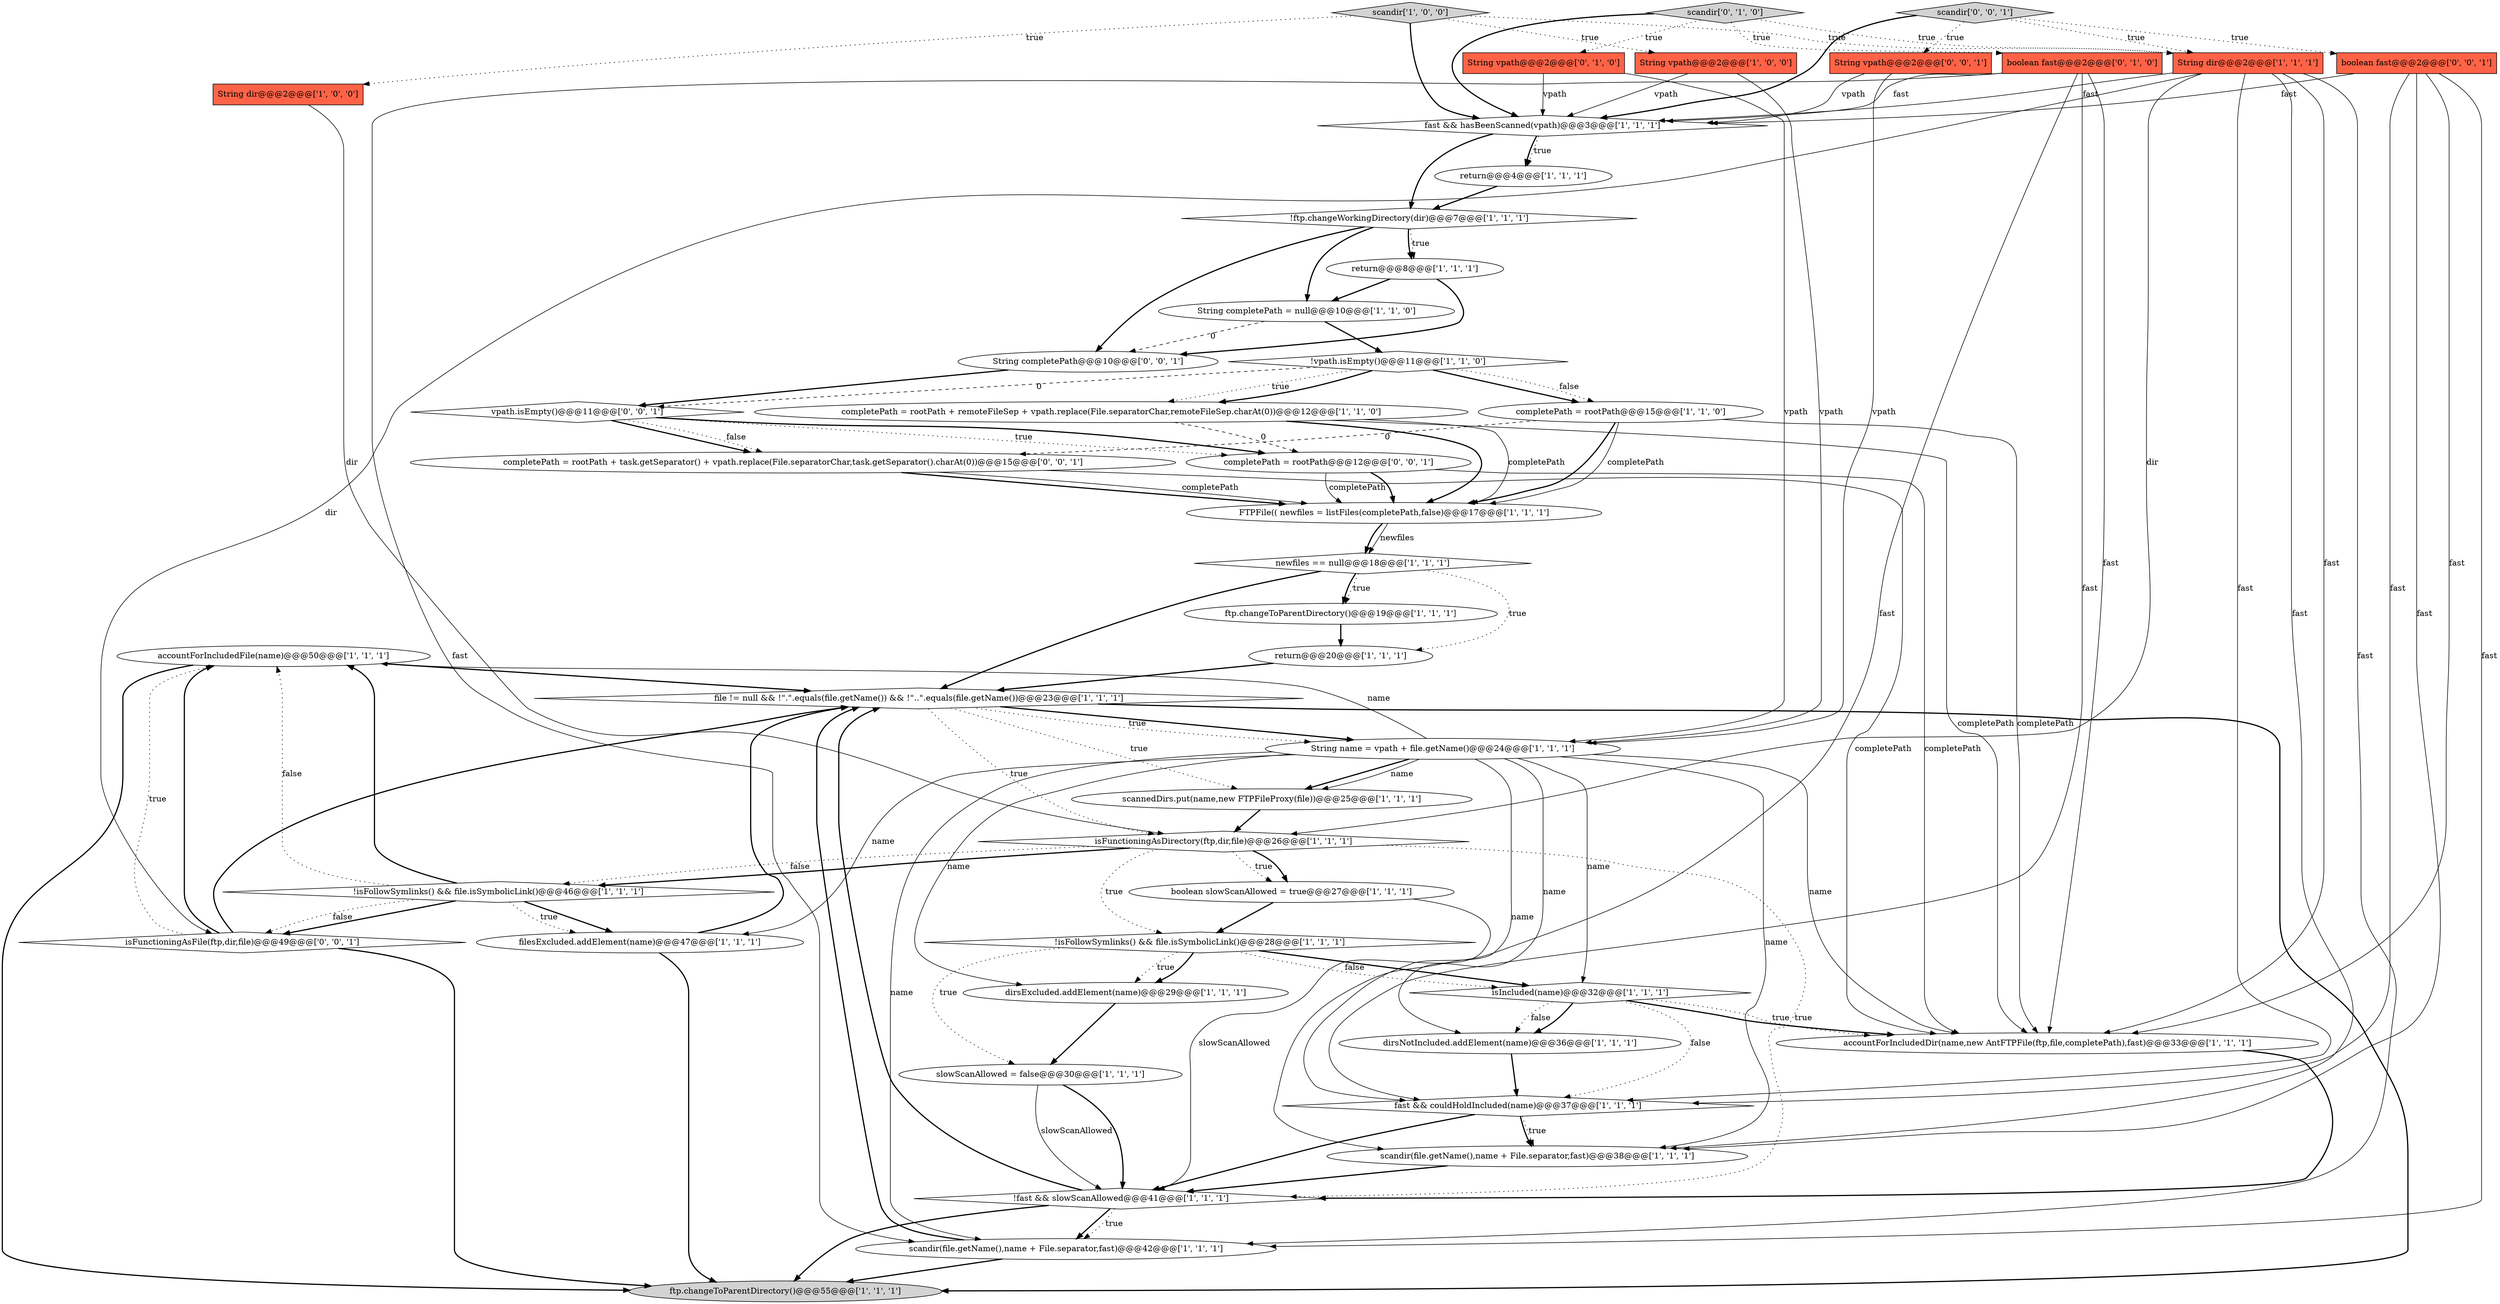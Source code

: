 digraph {
9 [style = filled, label = "accountForIncludedFile(name)@@@50@@@['1', '1', '1']", fillcolor = white, shape = ellipse image = "AAA0AAABBB1BBB"];
43 [style = filled, label = "scandir['0', '0', '1']", fillcolor = lightgray, shape = diamond image = "AAA0AAABBB3BBB"];
35 [style = filled, label = "String vpath@@@2@@@['0', '1', '0']", fillcolor = tomato, shape = box image = "AAA0AAABBB2BBB"];
23 [style = filled, label = "String dir@@@2@@@['1', '1', '1']", fillcolor = tomato, shape = box image = "AAA0AAABBB1BBB"];
29 [style = filled, label = "accountForIncludedDir(name,new AntFTPFile(ftp,file,completePath),fast)@@@33@@@['1', '1', '1']", fillcolor = white, shape = ellipse image = "AAA0AAABBB1BBB"];
34 [style = filled, label = "boolean slowScanAllowed = true@@@27@@@['1', '1', '1']", fillcolor = white, shape = ellipse image = "AAA0AAABBB1BBB"];
45 [style = filled, label = "isFunctioningAsFile(ftp,dir,file)@@@49@@@['0', '0', '1']", fillcolor = white, shape = diamond image = "AAA0AAABBB3BBB"];
44 [style = filled, label = "completePath = rootPath@@@12@@@['0', '0', '1']", fillcolor = white, shape = ellipse image = "AAA0AAABBB3BBB"];
10 [style = filled, label = "return@@@4@@@['1', '1', '1']", fillcolor = white, shape = ellipse image = "AAA0AAABBB1BBB"];
20 [style = filled, label = "scandir(file.getName(),name + File.separator,fast)@@@38@@@['1', '1', '1']", fillcolor = white, shape = ellipse image = "AAA0AAABBB1BBB"];
26 [style = filled, label = "file != null && !\".\".equals(file.getName()) && !\"..\".equals(file.getName())@@@23@@@['1', '1', '1']", fillcolor = white, shape = diamond image = "AAA0AAABBB1BBB"];
6 [style = filled, label = "scandir(file.getName(),name + File.separator,fast)@@@42@@@['1', '1', '1']", fillcolor = white, shape = ellipse image = "AAA0AAABBB1BBB"];
21 [style = filled, label = "isFunctioningAsDirectory(ftp,dir,file)@@@26@@@['1', '1', '1']", fillcolor = white, shape = diamond image = "AAA0AAABBB1BBB"];
14 [style = filled, label = "!isFollowSymlinks() && file.isSymbolicLink()@@@28@@@['1', '1', '1']", fillcolor = white, shape = diamond image = "AAA0AAABBB1BBB"];
5 [style = filled, label = "return@@@8@@@['1', '1', '1']", fillcolor = white, shape = ellipse image = "AAA0AAABBB1BBB"];
28 [style = filled, label = "isIncluded(name)@@@32@@@['1', '1', '1']", fillcolor = white, shape = diamond image = "AAA0AAABBB1BBB"];
33 [style = filled, label = "dirsExcluded.addElement(name)@@@29@@@['1', '1', '1']", fillcolor = white, shape = ellipse image = "AAA0AAABBB1BBB"];
0 [style = filled, label = "filesExcluded.addElement(name)@@@47@@@['1', '1', '1']", fillcolor = white, shape = ellipse image = "AAA0AAABBB1BBB"];
22 [style = filled, label = "!isFollowSymlinks() && file.isSymbolicLink()@@@46@@@['1', '1', '1']", fillcolor = white, shape = diamond image = "AAA0AAABBB1BBB"];
2 [style = filled, label = "String dir@@@2@@@['1', '0', '0']", fillcolor = tomato, shape = box image = "AAA0AAABBB1BBB"];
37 [style = filled, label = "scandir['0', '1', '0']", fillcolor = lightgray, shape = diamond image = "AAA0AAABBB2BBB"];
8 [style = filled, label = "fast && hasBeenScanned(vpath)@@@3@@@['1', '1', '1']", fillcolor = white, shape = diamond image = "AAA0AAABBB1BBB"];
39 [style = filled, label = "completePath = rootPath + task.getSeparator() + vpath.replace(File.separatorChar,task.getSeparator().charAt(0))@@@15@@@['0', '0', '1']", fillcolor = white, shape = ellipse image = "AAA0AAABBB3BBB"];
40 [style = filled, label = "String vpath@@@2@@@['0', '0', '1']", fillcolor = tomato, shape = box image = "AAA0AAABBB3BBB"];
4 [style = filled, label = "fast && couldHoldIncluded(name)@@@37@@@['1', '1', '1']", fillcolor = white, shape = diamond image = "AAA0AAABBB1BBB"];
41 [style = filled, label = "vpath.isEmpty()@@@11@@@['0', '0', '1']", fillcolor = white, shape = diamond image = "AAA0AAABBB3BBB"];
31 [style = filled, label = "FTPFile(( newfiles = listFiles(completePath,false)@@@17@@@['1', '1', '1']", fillcolor = white, shape = ellipse image = "AAA0AAABBB1BBB"];
25 [style = filled, label = "scannedDirs.put(name,new FTPFileProxy(file))@@@25@@@['1', '1', '1']", fillcolor = white, shape = ellipse image = "AAA0AAABBB1BBB"];
3 [style = filled, label = "newfiles == null@@@18@@@['1', '1', '1']", fillcolor = white, shape = diamond image = "AAA0AAABBB1BBB"];
18 [style = filled, label = "!ftp.changeWorkingDirectory(dir)@@@7@@@['1', '1', '1']", fillcolor = white, shape = diamond image = "AAA0AAABBB1BBB"];
7 [style = filled, label = "scandir['1', '0', '0']", fillcolor = lightgray, shape = diamond image = "AAA0AAABBB1BBB"];
30 [style = filled, label = "!vpath.isEmpty()@@@11@@@['1', '1', '0']", fillcolor = white, shape = diamond image = "AAA0AAABBB1BBB"];
32 [style = filled, label = "return@@@20@@@['1', '1', '1']", fillcolor = white, shape = ellipse image = "AAA0AAABBB1BBB"];
38 [style = filled, label = "boolean fast@@@2@@@['0', '0', '1']", fillcolor = tomato, shape = box image = "AAA0AAABBB3BBB"];
27 [style = filled, label = "ftp.changeToParentDirectory()@@@55@@@['1', '1', '1']", fillcolor = lightgray, shape = ellipse image = "AAA0AAABBB1BBB"];
12 [style = filled, label = "slowScanAllowed = false@@@30@@@['1', '1', '1']", fillcolor = white, shape = ellipse image = "AAA0AAABBB1BBB"];
1 [style = filled, label = "String completePath = null@@@10@@@['1', '1', '0']", fillcolor = white, shape = ellipse image = "AAA0AAABBB1BBB"];
11 [style = filled, label = "String vpath@@@2@@@['1', '0', '0']", fillcolor = tomato, shape = box image = "AAA0AAABBB1BBB"];
19 [style = filled, label = "dirsNotIncluded.addElement(name)@@@36@@@['1', '1', '1']", fillcolor = white, shape = ellipse image = "AAA0AAABBB1BBB"];
24 [style = filled, label = "completePath = rootPath@@@15@@@['1', '1', '0']", fillcolor = white, shape = ellipse image = "AAA0AAABBB1BBB"];
17 [style = filled, label = "!fast && slowScanAllowed@@@41@@@['1', '1', '1']", fillcolor = white, shape = diamond image = "AAA0AAABBB1BBB"];
13 [style = filled, label = "String name = vpath + file.getName()@@@24@@@['1', '1', '1']", fillcolor = white, shape = ellipse image = "AAA0AAABBB1BBB"];
16 [style = filled, label = "completePath = rootPath + remoteFileSep + vpath.replace(File.separatorChar,remoteFileSep.charAt(0))@@@12@@@['1', '1', '0']", fillcolor = white, shape = ellipse image = "AAA0AAABBB1BBB"];
36 [style = filled, label = "boolean fast@@@2@@@['0', '1', '0']", fillcolor = tomato, shape = box image = "AAA0AAABBB2BBB"];
15 [style = filled, label = "ftp.changeToParentDirectory()@@@19@@@['1', '1', '1']", fillcolor = white, shape = ellipse image = "AAA0AAABBB1BBB"];
42 [style = filled, label = "String completePath@@@10@@@['0', '0', '1']", fillcolor = white, shape = ellipse image = "AAA0AAABBB3BBB"];
36->6 [style = solid, label="fast"];
21->22 [style = bold, label=""];
30->16 [style = dotted, label="true"];
24->39 [style = dashed, label="0"];
13->25 [style = bold, label=""];
5->1 [style = bold, label=""];
13->28 [style = solid, label="name"];
13->6 [style = solid, label="name"];
10->18 [style = bold, label=""];
40->13 [style = solid, label="vpath"];
14->28 [style = bold, label=""];
0->27 [style = bold, label=""];
30->24 [style = dotted, label="false"];
31->3 [style = solid, label="newfiles"];
45->27 [style = bold, label=""];
29->17 [style = bold, label=""];
1->30 [style = bold, label=""];
43->40 [style = dotted, label="true"];
20->17 [style = bold, label=""];
9->26 [style = bold, label=""];
21->14 [style = dotted, label="true"];
43->38 [style = dotted, label="true"];
13->19 [style = solid, label="name"];
45->26 [style = bold, label=""];
34->14 [style = bold, label=""];
7->23 [style = dotted, label="true"];
31->3 [style = bold, label=""];
33->12 [style = bold, label=""];
28->29 [style = bold, label=""];
36->29 [style = solid, label="fast"];
16->31 [style = solid, label="completePath"];
39->31 [style = bold, label=""];
21->34 [style = dotted, label="true"];
28->4 [style = dotted, label="false"];
35->13 [style = solid, label="vpath"];
44->31 [style = solid, label="completePath"];
13->9 [style = solid, label="name"];
38->29 [style = solid, label="fast"];
17->27 [style = bold, label=""];
2->21 [style = solid, label="dir"];
36->4 [style = solid, label="fast"];
26->13 [style = bold, label=""];
26->21 [style = dotted, label="true"];
34->17 [style = solid, label="slowScanAllowed"];
9->27 [style = bold, label=""];
41->44 [style = bold, label=""];
13->4 [style = solid, label="name"];
44->31 [style = bold, label=""];
28->19 [style = bold, label=""];
21->17 [style = dotted, label="true"];
4->17 [style = bold, label=""];
41->44 [style = dotted, label="true"];
41->39 [style = bold, label=""];
30->16 [style = bold, label=""];
22->9 [style = bold, label=""];
5->42 [style = bold, label=""];
6->27 [style = bold, label=""];
8->18 [style = bold, label=""];
25->21 [style = bold, label=""];
23->21 [style = solid, label="dir"];
17->6 [style = bold, label=""];
36->8 [style = solid, label="fast"];
0->26 [style = bold, label=""];
44->29 [style = solid, label="completePath"];
21->34 [style = bold, label=""];
12->17 [style = solid, label="slowScanAllowed"];
15->32 [style = bold, label=""];
37->35 [style = dotted, label="true"];
22->45 [style = bold, label=""];
28->29 [style = dotted, label="true"];
37->36 [style = dotted, label="true"];
8->10 [style = bold, label=""];
8->10 [style = dotted, label="true"];
7->2 [style = dotted, label="true"];
43->23 [style = dotted, label="true"];
13->20 [style = solid, label="name"];
23->45 [style = solid, label="dir"];
23->20 [style = solid, label="fast"];
17->26 [style = bold, label=""];
23->4 [style = solid, label="fast"];
3->15 [style = dotted, label="true"];
7->8 [style = bold, label=""];
38->20 [style = solid, label="fast"];
22->9 [style = dotted, label="false"];
13->29 [style = solid, label="name"];
40->8 [style = solid, label="vpath"];
14->33 [style = dotted, label="true"];
14->28 [style = dotted, label="false"];
22->0 [style = bold, label=""];
22->45 [style = dotted, label="false"];
6->26 [style = bold, label=""];
38->4 [style = solid, label="fast"];
30->41 [style = dashed, label="0"];
16->44 [style = dashed, label="0"];
26->13 [style = dotted, label="true"];
23->6 [style = solid, label="fast"];
36->20 [style = solid, label="fast"];
37->23 [style = dotted, label="true"];
39->31 [style = solid, label="completePath"];
7->11 [style = dotted, label="true"];
32->26 [style = bold, label=""];
23->29 [style = solid, label="fast"];
42->41 [style = bold, label=""];
13->0 [style = solid, label="name"];
12->17 [style = bold, label=""];
22->0 [style = dotted, label="true"];
24->31 [style = bold, label=""];
45->9 [style = dotted, label="true"];
11->8 [style = solid, label="vpath"];
23->8 [style = solid, label="fast"];
19->4 [style = bold, label=""];
24->29 [style = solid, label="completePath"];
18->1 [style = bold, label=""];
38->8 [style = solid, label="fast"];
21->22 [style = dotted, label="false"];
43->8 [style = bold, label=""];
13->25 [style = solid, label="name"];
4->20 [style = dotted, label="true"];
38->6 [style = solid, label="fast"];
13->33 [style = solid, label="name"];
18->42 [style = bold, label=""];
3->26 [style = bold, label=""];
18->5 [style = dotted, label="true"];
26->25 [style = dotted, label="true"];
18->5 [style = bold, label=""];
45->9 [style = bold, label=""];
16->29 [style = solid, label="completePath"];
26->27 [style = bold, label=""];
14->12 [style = dotted, label="true"];
4->20 [style = bold, label=""];
28->19 [style = dotted, label="false"];
35->8 [style = solid, label="vpath"];
14->33 [style = bold, label=""];
17->6 [style = dotted, label="true"];
39->29 [style = solid, label="completePath"];
3->15 [style = bold, label=""];
16->31 [style = bold, label=""];
24->31 [style = solid, label="completePath"];
37->8 [style = bold, label=""];
11->13 [style = solid, label="vpath"];
30->24 [style = bold, label=""];
1->42 [style = dashed, label="0"];
3->32 [style = dotted, label="true"];
41->39 [style = dotted, label="false"];
}
